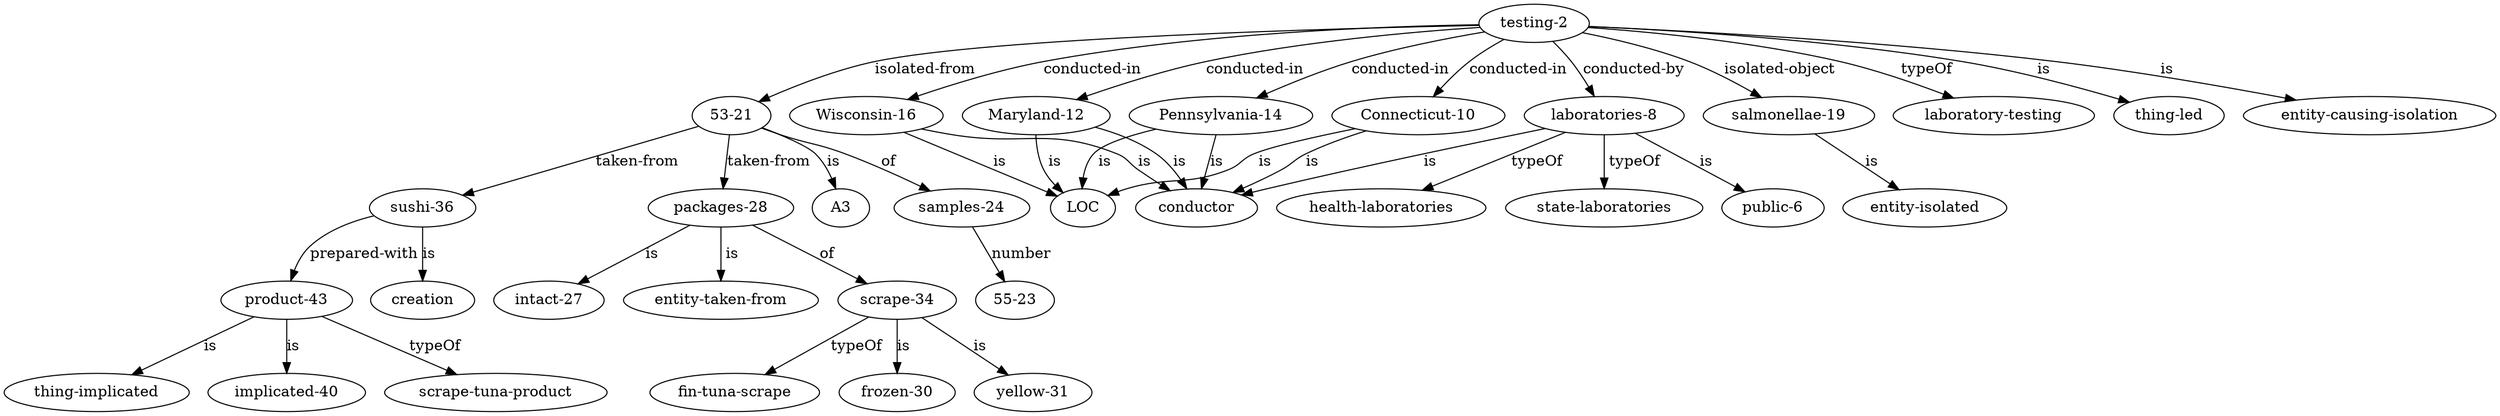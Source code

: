 digraph sample {
"53-21" -> "packages-28" [ label = "taken-from" ];
"53-21" -> "A3" [ label = "is" ];
"product-43" -> "thing-implicated" [ label = "is" ];
"Connecticut-10" -> "LOC" [ label = " is " ];
"testing-2" -> "Pennsylvania-14" [ label = "conducted-in" ];
"salmonellae-19" -> "entity-isolated" [ label = "is" ];
"53-21" -> "samples-24" [ label = "of" ];
"Pennsylvania-14" -> "conductor" [ label = "is" ];
"packages-28" -> "entity-taken-from" [ label = " is " ];
"Maryland-12" -> "conductor" [ label = "is" ];
"53-21" -> "sushi-36" [ label = "taken-from" ];
"scrape-34" -> "fin-tuna-scrape" [ label = " typeOf " ];
"testing-2" -> "laboratory-testing" [ label = " typeOf " ];
"samples-24" -> "55-23" [ label = "number" ];
"scrape-34" -> "frozen-30" [ label = "is" ];
"testing-2" -> "salmonellae-19" [ label = "isolated-object" ];
"laboratories-8" -> "health-laboratories" [ label = " typeOf " ];
"packages-28" -> "scrape-34" [ label = "of" ];
"testing-2" -> "53-21" [ label = "isolated-from" ];
"laboratories-8" -> "state-laboratories" [ label = " typeOf " ];
"laboratories-8" -> "public-6" [ label = "is" ];
"testing-2" -> "thing-led" [ label = "is" ];
"testing-2" -> "Maryland-12" [ label = "conducted-in" ];
"product-43" -> "implicated-40" [ label = "is" ];
"laboratories-8" -> "conductor" [ label = "is" ];
"sushi-36" -> "product-43" [ label = "prepared-with" ];
"Connecticut-10" -> "conductor" [ label = "is" ];
"sushi-36" -> "creation" [ label = "is" ];
"Maryland-12" -> "LOC" [ label = " is " ];
"Wisconsin-16" -> "conductor" [ label = "is" ];
"testing-2" -> "entity-causing-isolation" [ label = "is" ];
"scrape-34" -> "yellow-31" [ label = "is" ];
"testing-2" -> "Connecticut-10" [ label = "conducted-in" ];
"packages-28" -> "intact-27" [ label = "is" ];
"testing-2" -> "laboratories-8" [ label = "conducted-by" ];
"Pennsylvania-14" -> "LOC" [ label = " is " ];
"Wisconsin-16" -> "LOC" [ label = " is " ];
"testing-2" -> "Wisconsin-16" [ label = "conducted-in" ];
"product-43" -> "scrape-tuna-product" [ label = " typeOf " ];
}
